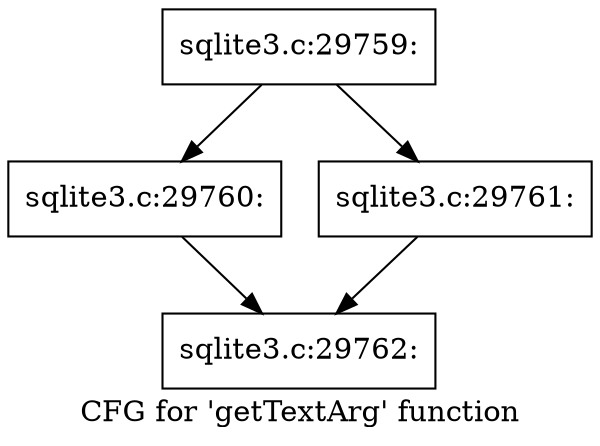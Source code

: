 digraph "CFG for 'getTextArg' function" {
	label="CFG for 'getTextArg' function";

	Node0x55c0f6fc7360 [shape=record,label="{sqlite3.c:29759:}"];
	Node0x55c0f6fc7360 -> Node0x55c0f6fc9a00;
	Node0x55c0f6fc7360 -> Node0x55c0f6fc6dd0;
	Node0x55c0f6fc9a00 [shape=record,label="{sqlite3.c:29760:}"];
	Node0x55c0f6fc9a00 -> Node0x55c0f6fc74e0;
	Node0x55c0f6fc6dd0 [shape=record,label="{sqlite3.c:29761:}"];
	Node0x55c0f6fc6dd0 -> Node0x55c0f6fc74e0;
	Node0x55c0f6fc74e0 [shape=record,label="{sqlite3.c:29762:}"];
}
